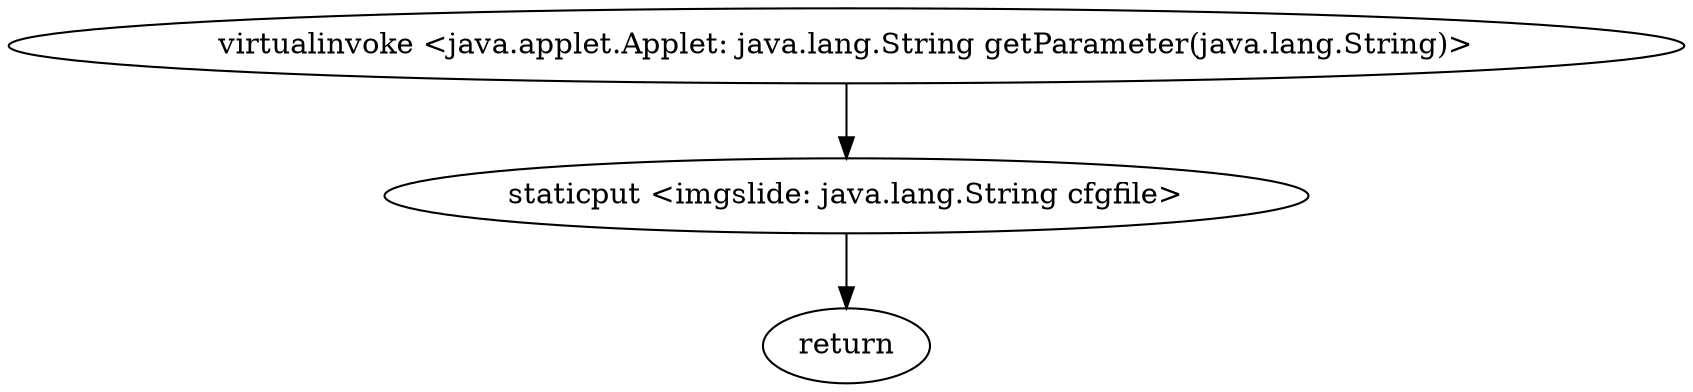 digraph "" {
"virtualinvoke <java.applet.Applet: java.lang.String getParameter(java.lang.String)>";
 "virtualinvoke <java.applet.Applet: java.lang.String getParameter(java.lang.String)>"->"staticput <imgslide: java.lang.String cfgfile>";
 "staticput <imgslide: java.lang.String cfgfile>"->"return";
}
